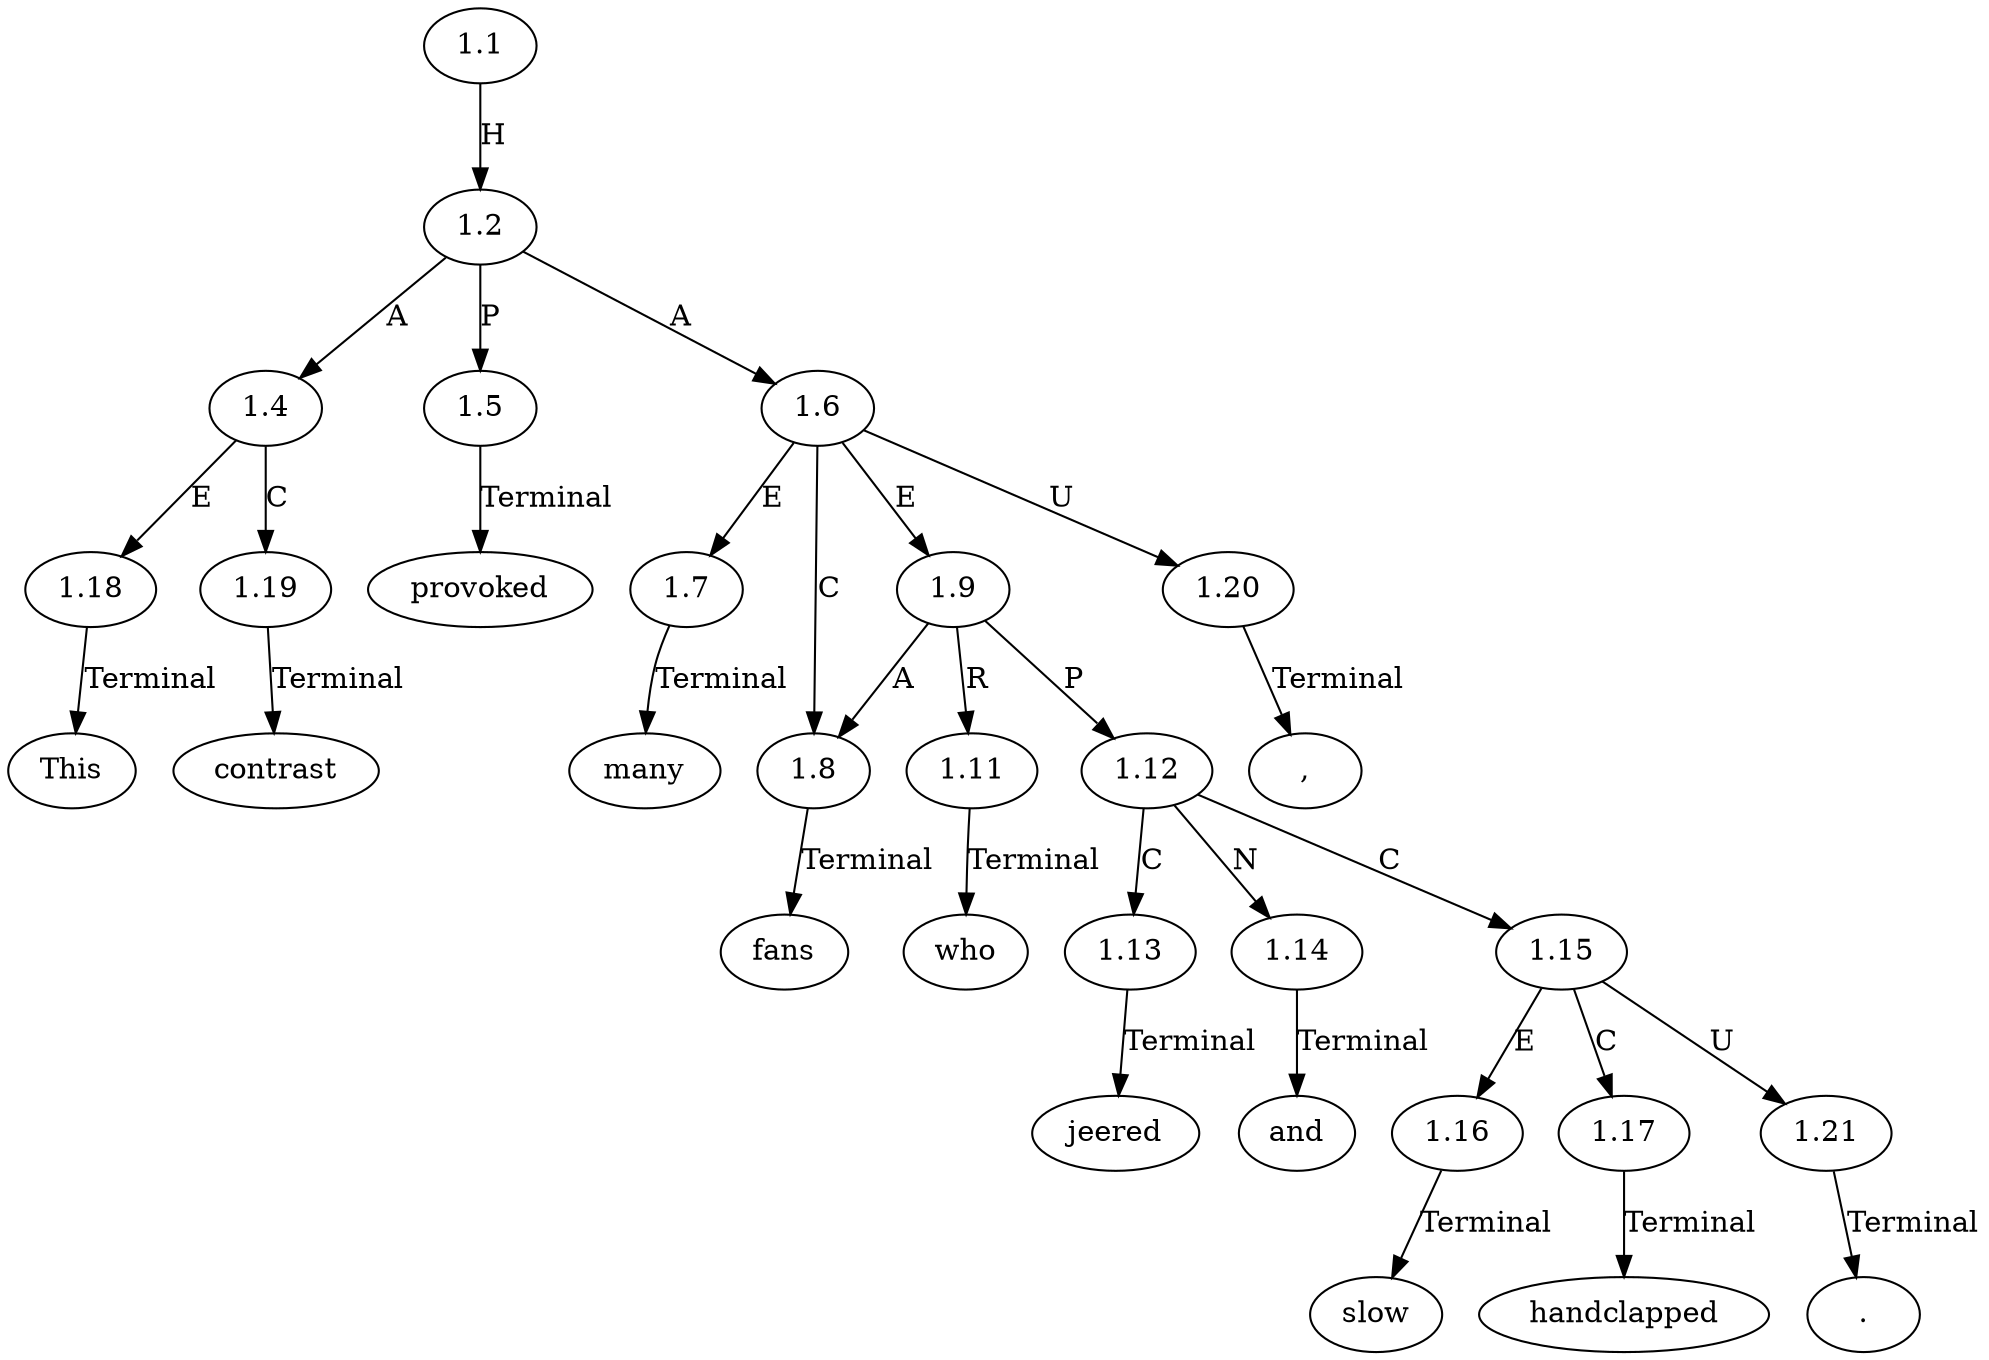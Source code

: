 // Graph
digraph {
	0.1 [label=This ordering=out]
	0.10 [label=slow ordering=out]
	0.11 [label=handclapped ordering=out]
	0.12 [label="." ordering=out]
	0.2 [label=contrast ordering=out]
	0.3 [label=provoked ordering=out]
	0.4 [label=many ordering=out]
	0.5 [label=fans ordering=out]
	0.6 [label="," ordering=out]
	0.7 [label=who ordering=out]
	0.8 [label=jeered ordering=out]
	0.9 [label=and ordering=out]
	1.1 [label=1.1 ordering=out]
	1.2 [label=1.2 ordering=out]
	1.4 [label=1.4 ordering=out]
	1.5 [label=1.5 ordering=out]
	1.6 [label=1.6 ordering=out]
	1.7 [label=1.7 ordering=out]
	1.8 [label=1.8 ordering=out]
	1.9 [label=1.9 ordering=out]
	1.11 [label=1.11 ordering=out]
	1.12 [label=1.12 ordering=out]
	1.13 [label=1.13 ordering=out]
	1.14 [label=1.14 ordering=out]
	1.15 [label=1.15 ordering=out]
	1.16 [label=1.16 ordering=out]
	1.17 [label=1.17 ordering=out]
	1.18 [label=1.18 ordering=out]
	1.19 [label=1.19 ordering=out]
	1.20 [label=1.20 ordering=out]
	1.21 [label=1.21 ordering=out]
	1.1 -> 1.2 [label=H ordering=out]
	1.2 -> 1.4 [label=A ordering=out]
	1.2 -> 1.5 [label=P ordering=out]
	1.2 -> 1.6 [label=A ordering=out]
	1.4 -> 1.18 [label=E ordering=out]
	1.4 -> 1.19 [label=C ordering=out]
	1.5 -> 0.3 [label=Terminal ordering=out]
	1.6 -> 1.7 [label=E ordering=out]
	1.6 -> 1.8 [label=C ordering=out]
	1.6 -> 1.9 [label=E ordering=out]
	1.6 -> 1.20 [label=U ordering=out]
	1.7 -> 0.4 [label=Terminal ordering=out]
	1.8 -> 0.5 [label=Terminal ordering=out]
	1.9 -> 1.8 [label=A ordering=out]
	1.9 -> 1.11 [label=R ordering=out]
	1.9 -> 1.12 [label=P ordering=out]
	1.11 -> 0.7 [label=Terminal ordering=out]
	1.12 -> 1.13 [label=C ordering=out]
	1.12 -> 1.14 [label=N ordering=out]
	1.12 -> 1.15 [label=C ordering=out]
	1.13 -> 0.8 [label=Terminal ordering=out]
	1.14 -> 0.9 [label=Terminal ordering=out]
	1.15 -> 1.16 [label=E ordering=out]
	1.15 -> 1.17 [label=C ordering=out]
	1.15 -> 1.21 [label=U ordering=out]
	1.16 -> 0.10 [label=Terminal ordering=out]
	1.17 -> 0.11 [label=Terminal ordering=out]
	1.18 -> 0.1 [label=Terminal ordering=out]
	1.19 -> 0.2 [label=Terminal ordering=out]
	1.20 -> 0.6 [label=Terminal ordering=out]
	1.21 -> 0.12 [label=Terminal ordering=out]
}
